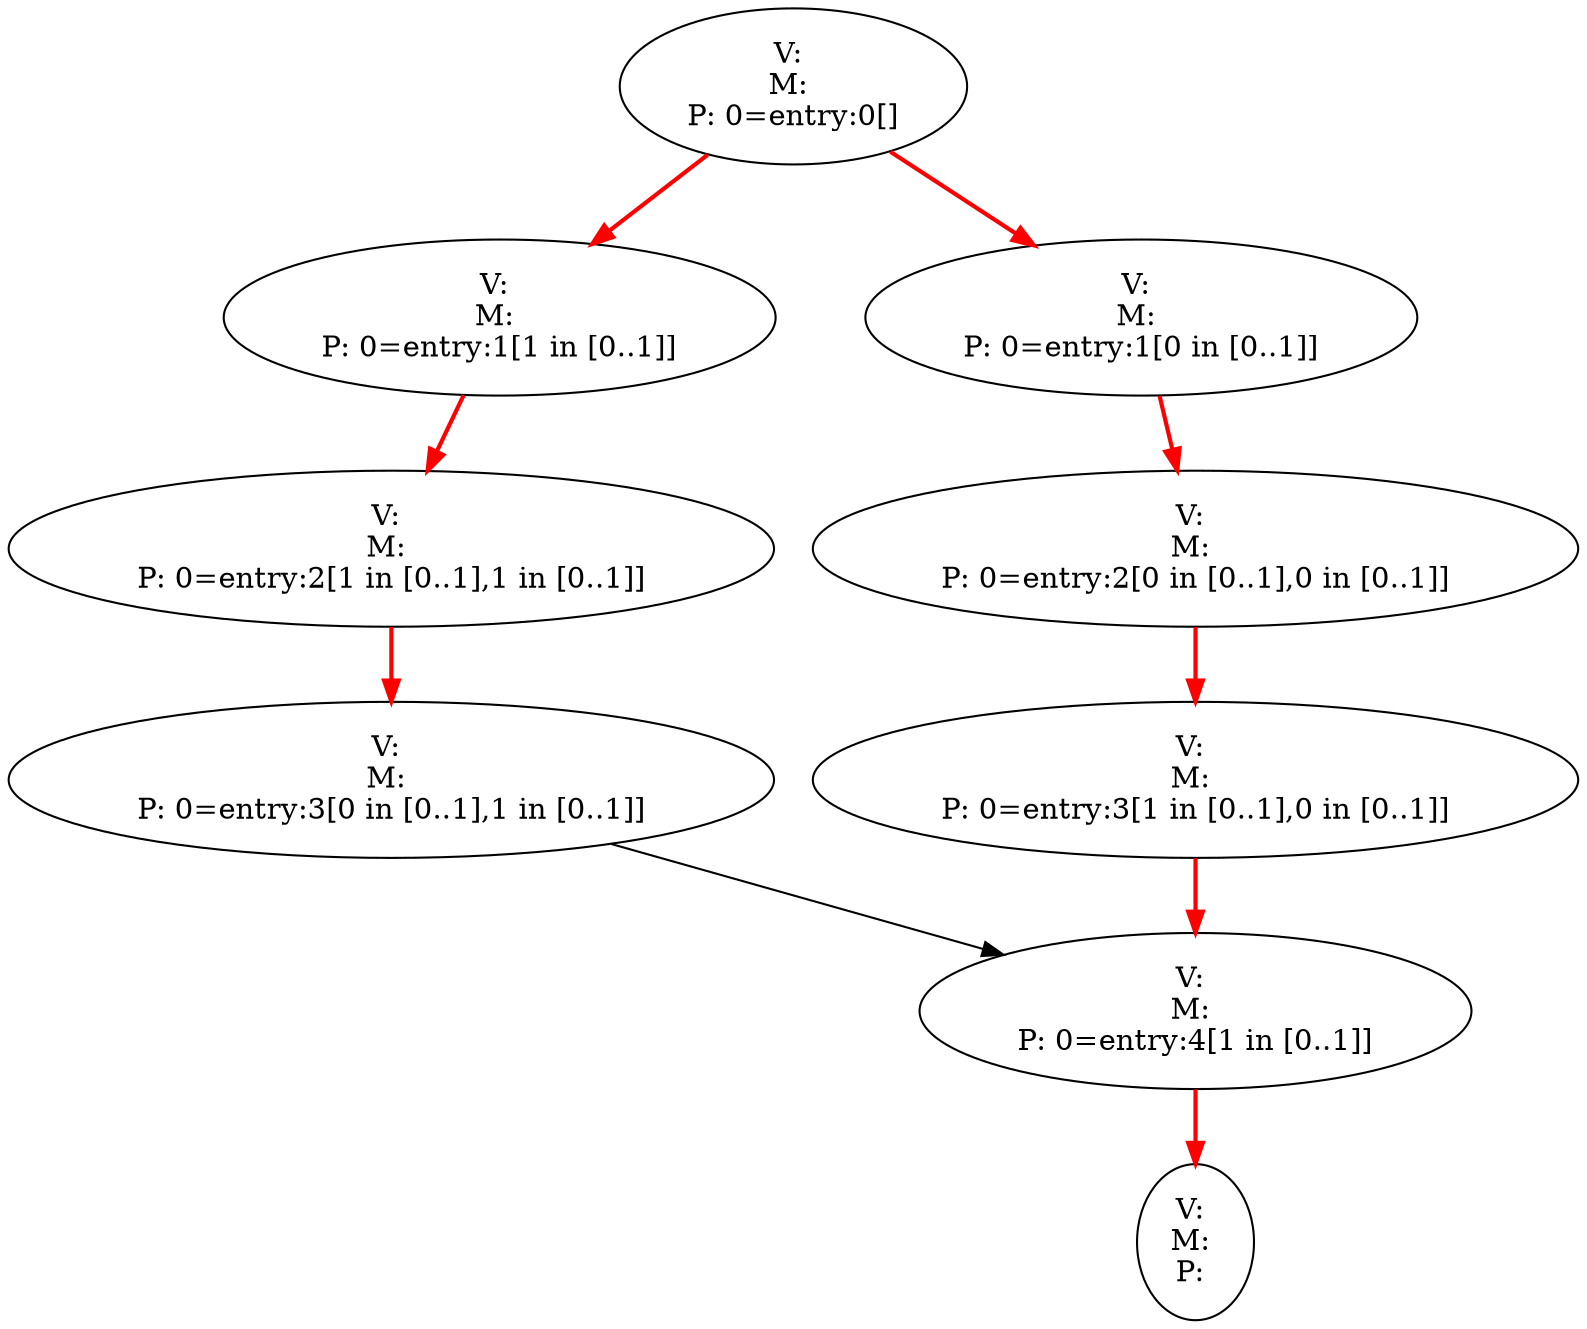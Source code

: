 digraph g {
0 [label = "V: \nM: \nP: 0=entry:0[]"]
1 [label = "V: \nM: \nP: 0=entry:1[1 in [0..1]]"]
2 [label = "V: \nM: \nP: 0=entry:1[0 in [0..1]]"]
3 [label = "V: \nM: \nP: 0=entry:2[0 in [0..1],0 in [0..1]]"]
4 [label = "V: \nM: \nP: 0=entry:2[1 in [0..1],1 in [0..1]]"]
5 [label = "V: \nM: \nP: 0=entry:3[1 in [0..1],0 in [0..1]]"]
6 [label = "V: \nM: \nP: 0=entry:3[0 in [0..1],1 in [0..1]]"]
7 [label = "V: \nM: \nP: 0=entry:4[1 in [0..1]]"]
8 [label = "V: \nM: \nP: "]
0 -> 2 [style=bold, color=red, weight=10]
0 -> 1 [style=bold, color=red, weight=10]
1 -> 4 [style=bold, color=red, weight=10]
2 -> 3 [style=bold, color=red, weight=10]
3 -> 5 [style=bold, color=red, weight=10]
4 -> 6 [style=bold, color=red, weight=10]
5 -> 7 [style=bold, color=red, weight=10]
6 -> 7 [constraint=false]
7 -> 8 [style=bold, color=red, weight=10]
}